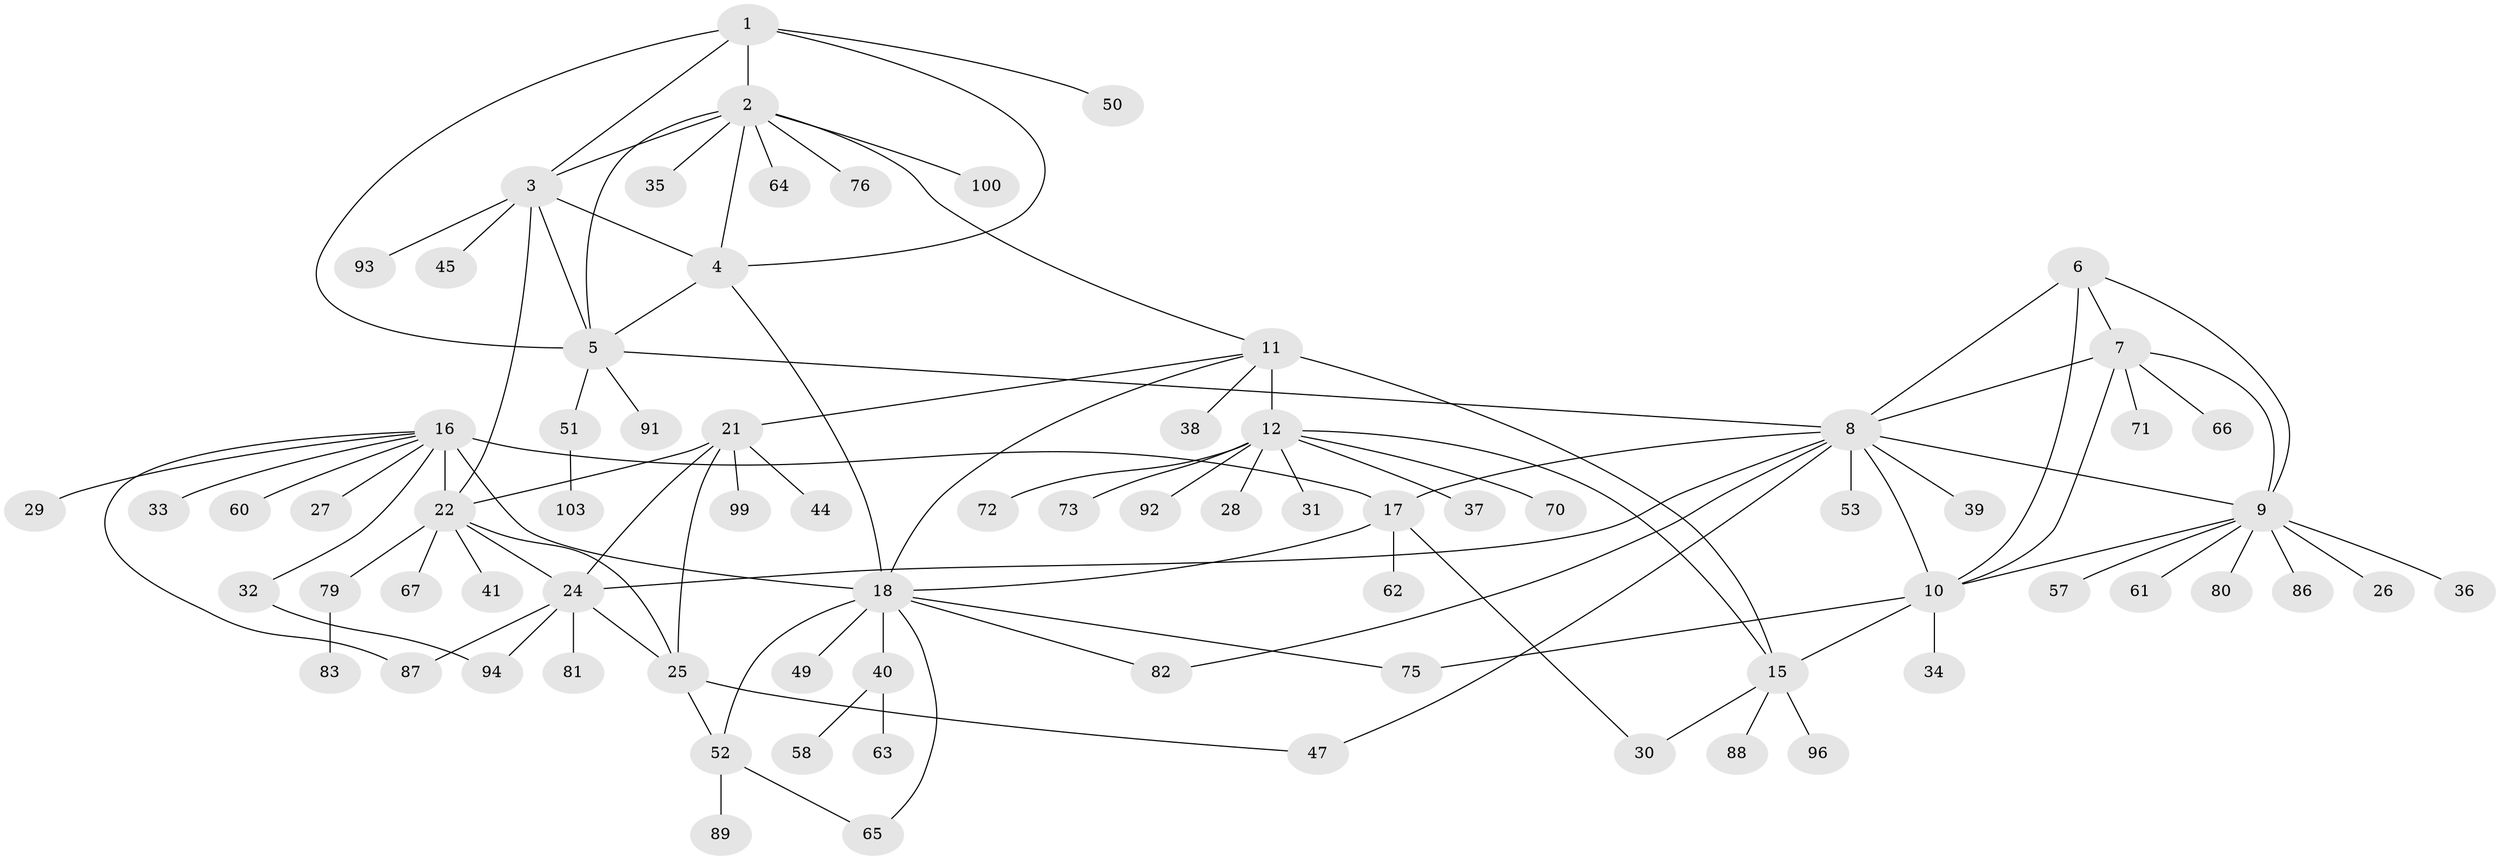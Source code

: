 // original degree distribution, {5: 0.05825242718446602, 10: 0.04854368932038835, 8: 0.038834951456310676, 6: 0.038834951456310676, 13: 0.009708737864077669, 11: 0.009708737864077669, 7: 0.038834951456310676, 2: 0.1650485436893204, 1: 0.5436893203883495, 3: 0.038834951456310676, 4: 0.009708737864077669}
// Generated by graph-tools (version 1.1) at 2025/11/02/27/25 16:11:29]
// undirected, 77 vertices, 107 edges
graph export_dot {
graph [start="1"]
  node [color=gray90,style=filled];
  1;
  2 [super="+84"];
  3 [super="+85"];
  4 [super="+59"];
  5 [super="+43"];
  6 [super="+74"];
  7 [super="+56"];
  8 [super="+97"];
  9 [super="+95"];
  10 [super="+68"];
  11 [super="+14"];
  12 [super="+13"];
  15 [super="+48"];
  16 [super="+20"];
  17;
  18 [super="+19"];
  21 [super="+23"];
  22 [super="+46"];
  24 [super="+55"];
  25 [super="+42"];
  26 [super="+101"];
  27;
  28;
  29;
  30;
  31;
  32;
  33;
  34;
  35;
  36;
  37;
  38 [super="+54"];
  39;
  40;
  41;
  44;
  45;
  47;
  49;
  50;
  51;
  52 [super="+69"];
  53;
  57;
  58;
  60 [super="+77"];
  61;
  62;
  63;
  64;
  65 [super="+102"];
  66;
  67;
  70;
  71;
  72;
  73;
  75;
  76 [super="+78"];
  79 [super="+90"];
  80;
  81;
  82;
  83;
  86;
  87;
  88;
  89;
  91;
  92;
  93;
  94 [super="+98"];
  96;
  99;
  100;
  103;
  1 -- 2;
  1 -- 3;
  1 -- 4;
  1 -- 5;
  1 -- 50;
  2 -- 3;
  2 -- 4;
  2 -- 5;
  2 -- 35;
  2 -- 64;
  2 -- 76;
  2 -- 100;
  2 -- 11;
  3 -- 4;
  3 -- 5;
  3 -- 22;
  3 -- 45;
  3 -- 93;
  4 -- 5;
  4 -- 18;
  5 -- 8;
  5 -- 51;
  5 -- 91;
  6 -- 7;
  6 -- 8;
  6 -- 9;
  6 -- 10;
  7 -- 8;
  7 -- 9;
  7 -- 10;
  7 -- 71;
  7 -- 66;
  8 -- 9;
  8 -- 10;
  8 -- 17;
  8 -- 24 [weight=2];
  8 -- 39;
  8 -- 47;
  8 -- 53;
  8 -- 82;
  9 -- 10;
  9 -- 26;
  9 -- 36;
  9 -- 57;
  9 -- 61;
  9 -- 80;
  9 -- 86;
  10 -- 15;
  10 -- 34;
  10 -- 75;
  11 -- 12 [weight=4];
  11 -- 15 [weight=2];
  11 -- 18;
  11 -- 21;
  11 -- 38;
  12 -- 15 [weight=2];
  12 -- 92;
  12 -- 37;
  12 -- 70;
  12 -- 72;
  12 -- 73;
  12 -- 28;
  12 -- 31;
  15 -- 30;
  15 -- 96;
  15 -- 88;
  16 -- 17 [weight=2];
  16 -- 18 [weight=4];
  16 -- 33;
  16 -- 32;
  16 -- 22;
  16 -- 87;
  16 -- 27;
  16 -- 60;
  16 -- 29;
  17 -- 18 [weight=2];
  17 -- 30;
  17 -- 62;
  18 -- 49;
  18 -- 82;
  18 -- 40;
  18 -- 75;
  18 -- 52;
  18 -- 65;
  21 -- 22 [weight=2];
  21 -- 24 [weight=2];
  21 -- 25 [weight=2];
  21 -- 44;
  21 -- 99;
  22 -- 24;
  22 -- 25;
  22 -- 41;
  22 -- 67;
  22 -- 79;
  24 -- 25;
  24 -- 81;
  24 -- 87;
  24 -- 94;
  25 -- 47;
  25 -- 52;
  32 -- 94;
  40 -- 58;
  40 -- 63;
  51 -- 103;
  52 -- 65;
  52 -- 89;
  79 -- 83;
}
